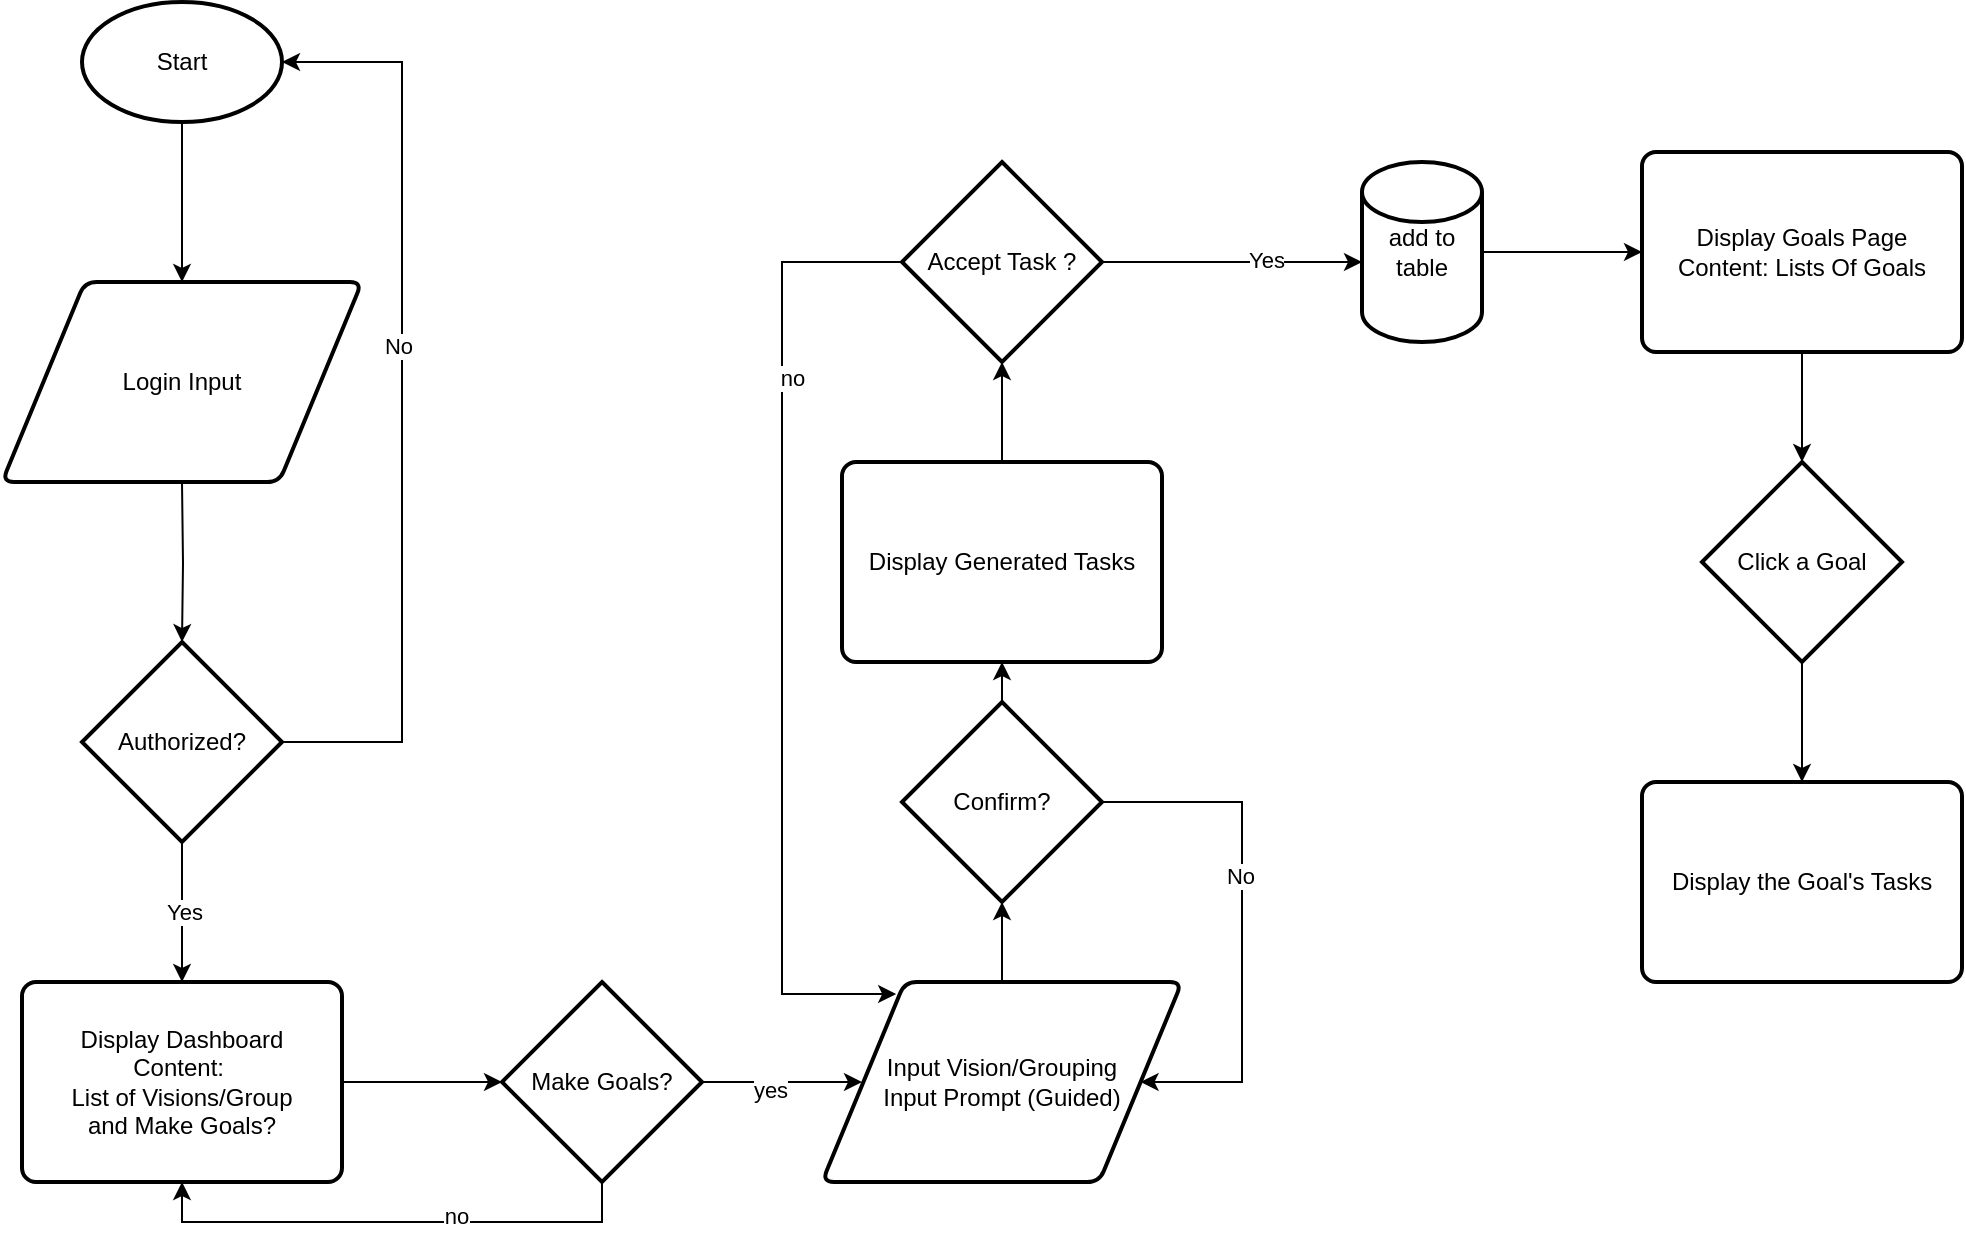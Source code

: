 <mxfile version="24.3.0" type="google">
  <diagram id="C5RBs43oDa-KdzZeNtuy" name="Page-1">
    <mxGraphModel dx="1687" dy="2025" grid="1" gridSize="10" guides="1" tooltips="1" connect="1" arrows="1" fold="1" page="1" pageScale="1" pageWidth="827" pageHeight="1169" math="0" shadow="0">
      <root>
        <mxCell id="WIyWlLk6GJQsqaUBKTNV-0" />
        <mxCell id="WIyWlLk6GJQsqaUBKTNV-1" parent="WIyWlLk6GJQsqaUBKTNV-0" />
        <mxCell id="HnxjTNAJtt4kV_j3L7Fh-2" style="edgeStyle=orthogonalEdgeStyle;rounded=0;orthogonalLoop=1;jettySize=auto;html=1;entryX=0.5;entryY=0;entryDx=0;entryDy=0;" edge="1" parent="WIyWlLk6GJQsqaUBKTNV-1" source="HnxjTNAJtt4kV_j3L7Fh-1">
          <mxGeometry relative="1" as="geometry">
            <mxPoint x="220" y="80" as="targetPoint" />
          </mxGeometry>
        </mxCell>
        <mxCell id="HnxjTNAJtt4kV_j3L7Fh-1" value="Start" style="strokeWidth=2;html=1;shape=mxgraph.flowchart.start_1;whiteSpace=wrap;" vertex="1" parent="WIyWlLk6GJQsqaUBKTNV-1">
          <mxGeometry x="170" y="-60" width="100" height="60" as="geometry" />
        </mxCell>
        <mxCell id="HnxjTNAJtt4kV_j3L7Fh-7" style="edgeStyle=orthogonalEdgeStyle;rounded=0;orthogonalLoop=1;jettySize=auto;html=1;entryX=1;entryY=0.5;entryDx=0;entryDy=0;entryPerimeter=0;" edge="1" parent="WIyWlLk6GJQsqaUBKTNV-1" source="HnxjTNAJtt4kV_j3L7Fh-4" target="HnxjTNAJtt4kV_j3L7Fh-1">
          <mxGeometry relative="1" as="geometry">
            <mxPoint x="380" y="20" as="targetPoint" />
            <Array as="points">
              <mxPoint x="330" y="310" />
              <mxPoint x="330" y="-30" />
            </Array>
          </mxGeometry>
        </mxCell>
        <mxCell id="HnxjTNAJtt4kV_j3L7Fh-8" value="No" style="edgeLabel;html=1;align=center;verticalAlign=middle;resizable=0;points=[];" vertex="1" connectable="0" parent="HnxjTNAJtt4kV_j3L7Fh-7">
          <mxGeometry x="0.121" y="2" relative="1" as="geometry">
            <mxPoint as="offset" />
          </mxGeometry>
        </mxCell>
        <mxCell id="HnxjTNAJtt4kV_j3L7Fh-10" value="Yes" style="edgeStyle=orthogonalEdgeStyle;rounded=0;orthogonalLoop=1;jettySize=auto;html=1;" edge="1" parent="WIyWlLk6GJQsqaUBKTNV-1" source="HnxjTNAJtt4kV_j3L7Fh-4">
          <mxGeometry relative="1" as="geometry">
            <mxPoint x="220" y="430" as="targetPoint" />
          </mxGeometry>
        </mxCell>
        <mxCell id="HnxjTNAJtt4kV_j3L7Fh-4" value="Authorized?" style="strokeWidth=2;html=1;shape=mxgraph.flowchart.decision;whiteSpace=wrap;" vertex="1" parent="WIyWlLk6GJQsqaUBKTNV-1">
          <mxGeometry x="170" y="260" width="100" height="100" as="geometry" />
        </mxCell>
        <mxCell id="HnxjTNAJtt4kV_j3L7Fh-5" style="edgeStyle=orthogonalEdgeStyle;rounded=0;orthogonalLoop=1;jettySize=auto;html=1;entryX=0.5;entryY=0;entryDx=0;entryDy=0;entryPerimeter=0;" edge="1" parent="WIyWlLk6GJQsqaUBKTNV-1" target="HnxjTNAJtt4kV_j3L7Fh-4">
          <mxGeometry relative="1" as="geometry">
            <mxPoint x="220" y="180" as="sourcePoint" />
          </mxGeometry>
        </mxCell>
        <mxCell id="HnxjTNAJtt4kV_j3L7Fh-11" value="Display Dashboard&lt;div&gt;Content:&amp;nbsp;&lt;/div&gt;&lt;div&gt;List of Visions/Group&lt;/div&gt;&lt;div&gt;and Make Goals?&lt;br&gt;&lt;/div&gt;" style="rounded=1;whiteSpace=wrap;html=1;absoluteArcSize=1;arcSize=14;strokeWidth=2;" vertex="1" parent="WIyWlLk6GJQsqaUBKTNV-1">
          <mxGeometry x="140" y="430" width="160" height="100" as="geometry" />
        </mxCell>
        <mxCell id="HnxjTNAJtt4kV_j3L7Fh-14" style="edgeStyle=orthogonalEdgeStyle;rounded=0;orthogonalLoop=1;jettySize=auto;html=1;" edge="1" parent="WIyWlLk6GJQsqaUBKTNV-1" source="HnxjTNAJtt4kV_j3L7Fh-12">
          <mxGeometry relative="1" as="geometry">
            <mxPoint x="560" y="480" as="targetPoint" />
          </mxGeometry>
        </mxCell>
        <mxCell id="HnxjTNAJtt4kV_j3L7Fh-15" value="yes" style="edgeLabel;html=1;align=center;verticalAlign=middle;resizable=0;points=[];" vertex="1" connectable="0" parent="HnxjTNAJtt4kV_j3L7Fh-14">
          <mxGeometry x="-0.155" y="-4" relative="1" as="geometry">
            <mxPoint as="offset" />
          </mxGeometry>
        </mxCell>
        <mxCell id="HnxjTNAJtt4kV_j3L7Fh-16" style="edgeStyle=orthogonalEdgeStyle;rounded=0;orthogonalLoop=1;jettySize=auto;html=1;entryX=0.5;entryY=1;entryDx=0;entryDy=0;" edge="1" parent="WIyWlLk6GJQsqaUBKTNV-1" source="HnxjTNAJtt4kV_j3L7Fh-12" target="HnxjTNAJtt4kV_j3L7Fh-11">
          <mxGeometry relative="1" as="geometry">
            <Array as="points">
              <mxPoint x="430" y="550" />
              <mxPoint x="220" y="550" />
            </Array>
          </mxGeometry>
        </mxCell>
        <mxCell id="HnxjTNAJtt4kV_j3L7Fh-17" value="no" style="edgeLabel;html=1;align=center;verticalAlign=middle;resizable=0;points=[];" vertex="1" connectable="0" parent="HnxjTNAJtt4kV_j3L7Fh-16">
          <mxGeometry x="-0.256" y="-3" relative="1" as="geometry">
            <mxPoint as="offset" />
          </mxGeometry>
        </mxCell>
        <mxCell id="HnxjTNAJtt4kV_j3L7Fh-12" value="Make Goals?" style="strokeWidth=2;html=1;shape=mxgraph.flowchart.decision;whiteSpace=wrap;" vertex="1" parent="WIyWlLk6GJQsqaUBKTNV-1">
          <mxGeometry x="380" y="430" width="100" height="100" as="geometry" />
        </mxCell>
        <mxCell id="HnxjTNAJtt4kV_j3L7Fh-13" style="edgeStyle=orthogonalEdgeStyle;rounded=0;orthogonalLoop=1;jettySize=auto;html=1;entryX=0;entryY=0.5;entryDx=0;entryDy=0;entryPerimeter=0;" edge="1" parent="WIyWlLk6GJQsqaUBKTNV-1" source="HnxjTNAJtt4kV_j3L7Fh-11" target="HnxjTNAJtt4kV_j3L7Fh-12">
          <mxGeometry relative="1" as="geometry" />
        </mxCell>
        <mxCell id="HnxjTNAJtt4kV_j3L7Fh-20" value="Login Input" style="shape=parallelogram;html=1;strokeWidth=2;perimeter=parallelogramPerimeter;whiteSpace=wrap;rounded=1;arcSize=12;size=0.23;" vertex="1" parent="WIyWlLk6GJQsqaUBKTNV-1">
          <mxGeometry x="130" y="80" width="180" height="100" as="geometry" />
        </mxCell>
        <mxCell id="HnxjTNAJtt4kV_j3L7Fh-23" style="edgeStyle=orthogonalEdgeStyle;rounded=0;orthogonalLoop=1;jettySize=auto;html=1;" edge="1" parent="WIyWlLk6GJQsqaUBKTNV-1" source="HnxjTNAJtt4kV_j3L7Fh-21">
          <mxGeometry relative="1" as="geometry">
            <mxPoint x="630" y="390" as="targetPoint" />
          </mxGeometry>
        </mxCell>
        <mxCell id="HnxjTNAJtt4kV_j3L7Fh-21" value="Input Vision/Grouping&lt;div&gt;Input Prompt (Guided)&lt;/div&gt;" style="shape=parallelogram;html=1;strokeWidth=2;perimeter=parallelogramPerimeter;whiteSpace=wrap;rounded=1;arcSize=12;size=0.23;" vertex="1" parent="WIyWlLk6GJQsqaUBKTNV-1">
          <mxGeometry x="540" y="430" width="180" height="100" as="geometry" />
        </mxCell>
        <mxCell id="HnxjTNAJtt4kV_j3L7Fh-25" style="edgeStyle=orthogonalEdgeStyle;rounded=0;orthogonalLoop=1;jettySize=auto;html=1;entryX=1;entryY=0.5;entryDx=0;entryDy=0;" edge="1" parent="WIyWlLk6GJQsqaUBKTNV-1" source="HnxjTNAJtt4kV_j3L7Fh-24" target="HnxjTNAJtt4kV_j3L7Fh-21">
          <mxGeometry relative="1" as="geometry">
            <Array as="points">
              <mxPoint x="750" y="340" />
              <mxPoint x="750" y="480" />
            </Array>
          </mxGeometry>
        </mxCell>
        <mxCell id="HnxjTNAJtt4kV_j3L7Fh-26" value="No" style="edgeLabel;html=1;align=center;verticalAlign=middle;resizable=0;points=[];" vertex="1" connectable="0" parent="HnxjTNAJtt4kV_j3L7Fh-25">
          <mxGeometry x="-0.179" y="-1" relative="1" as="geometry">
            <mxPoint as="offset" />
          </mxGeometry>
        </mxCell>
        <mxCell id="HnxjTNAJtt4kV_j3L7Fh-29" style="edgeStyle=orthogonalEdgeStyle;rounded=0;orthogonalLoop=1;jettySize=auto;html=1;entryX=0.5;entryY=1;entryDx=0;entryDy=0;" edge="1" parent="WIyWlLk6GJQsqaUBKTNV-1" source="HnxjTNAJtt4kV_j3L7Fh-24" target="HnxjTNAJtt4kV_j3L7Fh-28">
          <mxGeometry relative="1" as="geometry" />
        </mxCell>
        <mxCell id="HnxjTNAJtt4kV_j3L7Fh-24" value="Confirm?" style="strokeWidth=2;html=1;shape=mxgraph.flowchart.decision;whiteSpace=wrap;" vertex="1" parent="WIyWlLk6GJQsqaUBKTNV-1">
          <mxGeometry x="580" y="290" width="100" height="100" as="geometry" />
        </mxCell>
        <mxCell id="HnxjTNAJtt4kV_j3L7Fh-28" value="Display Generated Tasks" style="rounded=1;whiteSpace=wrap;html=1;absoluteArcSize=1;arcSize=14;strokeWidth=2;" vertex="1" parent="WIyWlLk6GJQsqaUBKTNV-1">
          <mxGeometry x="550" y="170" width="160" height="100" as="geometry" />
        </mxCell>
        <mxCell id="HnxjTNAJtt4kV_j3L7Fh-31" style="edgeStyle=orthogonalEdgeStyle;rounded=0;orthogonalLoop=1;jettySize=auto;html=1;entryX=0.206;entryY=0.06;entryDx=0;entryDy=0;exitX=0;exitY=0.5;exitDx=0;exitDy=0;exitPerimeter=0;entryPerimeter=0;" edge="1" parent="WIyWlLk6GJQsqaUBKTNV-1" source="HnxjTNAJtt4kV_j3L7Fh-30" target="HnxjTNAJtt4kV_j3L7Fh-21">
          <mxGeometry relative="1" as="geometry">
            <Array as="points">
              <mxPoint x="520" y="70" />
              <mxPoint x="520" y="436" />
            </Array>
          </mxGeometry>
        </mxCell>
        <mxCell id="HnxjTNAJtt4kV_j3L7Fh-33" value="no" style="edgeLabel;html=1;align=center;verticalAlign=middle;resizable=0;points=[];" vertex="1" connectable="0" parent="HnxjTNAJtt4kV_j3L7Fh-31">
          <mxGeometry x="-0.511" y="5" relative="1" as="geometry">
            <mxPoint as="offset" />
          </mxGeometry>
        </mxCell>
        <mxCell id="HnxjTNAJtt4kV_j3L7Fh-36" style="edgeStyle=orthogonalEdgeStyle;rounded=0;orthogonalLoop=1;jettySize=auto;html=1;" edge="1" parent="WIyWlLk6GJQsqaUBKTNV-1" source="HnxjTNAJtt4kV_j3L7Fh-30">
          <mxGeometry relative="1" as="geometry">
            <mxPoint x="810" y="70" as="targetPoint" />
          </mxGeometry>
        </mxCell>
        <mxCell id="HnxjTNAJtt4kV_j3L7Fh-37" value="Yes" style="edgeLabel;html=1;align=center;verticalAlign=middle;resizable=0;points=[];" vertex="1" connectable="0" parent="HnxjTNAJtt4kV_j3L7Fh-36">
          <mxGeometry x="0.265" y="2" relative="1" as="geometry">
            <mxPoint as="offset" />
          </mxGeometry>
        </mxCell>
        <mxCell id="HnxjTNAJtt4kV_j3L7Fh-30" value="Accept Task ?" style="strokeWidth=2;html=1;shape=mxgraph.flowchart.decision;whiteSpace=wrap;" vertex="1" parent="WIyWlLk6GJQsqaUBKTNV-1">
          <mxGeometry x="580" y="20" width="100" height="100" as="geometry" />
        </mxCell>
        <mxCell id="HnxjTNAJtt4kV_j3L7Fh-32" style="edgeStyle=orthogonalEdgeStyle;rounded=0;orthogonalLoop=1;jettySize=auto;html=1;entryX=0.5;entryY=1;entryDx=0;entryDy=0;entryPerimeter=0;" edge="1" parent="WIyWlLk6GJQsqaUBKTNV-1" source="HnxjTNAJtt4kV_j3L7Fh-28" target="HnxjTNAJtt4kV_j3L7Fh-30">
          <mxGeometry relative="1" as="geometry" />
        </mxCell>
        <mxCell id="HnxjTNAJtt4kV_j3L7Fh-42" style="edgeStyle=orthogonalEdgeStyle;rounded=0;orthogonalLoop=1;jettySize=auto;html=1;entryX=0;entryY=0.5;entryDx=0;entryDy=0;" edge="1" parent="WIyWlLk6GJQsqaUBKTNV-1" source="HnxjTNAJtt4kV_j3L7Fh-40" target="HnxjTNAJtt4kV_j3L7Fh-41">
          <mxGeometry relative="1" as="geometry" />
        </mxCell>
        <mxCell id="HnxjTNAJtt4kV_j3L7Fh-40" value="add to table" style="strokeWidth=2;html=1;shape=mxgraph.flowchart.database;whiteSpace=wrap;" vertex="1" parent="WIyWlLk6GJQsqaUBKTNV-1">
          <mxGeometry x="810" y="20" width="60" height="90" as="geometry" />
        </mxCell>
        <mxCell id="HnxjTNAJtt4kV_j3L7Fh-43" style="edgeStyle=orthogonalEdgeStyle;rounded=0;orthogonalLoop=1;jettySize=auto;html=1;" edge="1" parent="WIyWlLk6GJQsqaUBKTNV-1" source="HnxjTNAJtt4kV_j3L7Fh-41">
          <mxGeometry relative="1" as="geometry">
            <mxPoint x="1030" y="170" as="targetPoint" />
          </mxGeometry>
        </mxCell>
        <mxCell id="HnxjTNAJtt4kV_j3L7Fh-41" value="Display Goals Page&lt;div&gt;Content: Lists Of Goals&lt;/div&gt;" style="rounded=1;whiteSpace=wrap;html=1;absoluteArcSize=1;arcSize=14;strokeWidth=2;" vertex="1" parent="WIyWlLk6GJQsqaUBKTNV-1">
          <mxGeometry x="950" y="15" width="160" height="100" as="geometry" />
        </mxCell>
        <mxCell id="HnxjTNAJtt4kV_j3L7Fh-46" value="" style="edgeStyle=orthogonalEdgeStyle;rounded=0;orthogonalLoop=1;jettySize=auto;html=1;" edge="1" parent="WIyWlLk6GJQsqaUBKTNV-1" source="HnxjTNAJtt4kV_j3L7Fh-44" target="HnxjTNAJtt4kV_j3L7Fh-45">
          <mxGeometry relative="1" as="geometry" />
        </mxCell>
        <mxCell id="HnxjTNAJtt4kV_j3L7Fh-44" value="Click a Goal" style="strokeWidth=2;html=1;shape=mxgraph.flowchart.decision;whiteSpace=wrap;" vertex="1" parent="WIyWlLk6GJQsqaUBKTNV-1">
          <mxGeometry x="980" y="170" width="100" height="100" as="geometry" />
        </mxCell>
        <mxCell id="HnxjTNAJtt4kV_j3L7Fh-45" value="Display the Goal&#39;s Tasks" style="rounded=1;whiteSpace=wrap;html=1;absoluteArcSize=1;arcSize=14;strokeWidth=2;" vertex="1" parent="WIyWlLk6GJQsqaUBKTNV-1">
          <mxGeometry x="950" y="330" width="160" height="100" as="geometry" />
        </mxCell>
      </root>
    </mxGraphModel>
  </diagram>
</mxfile>
